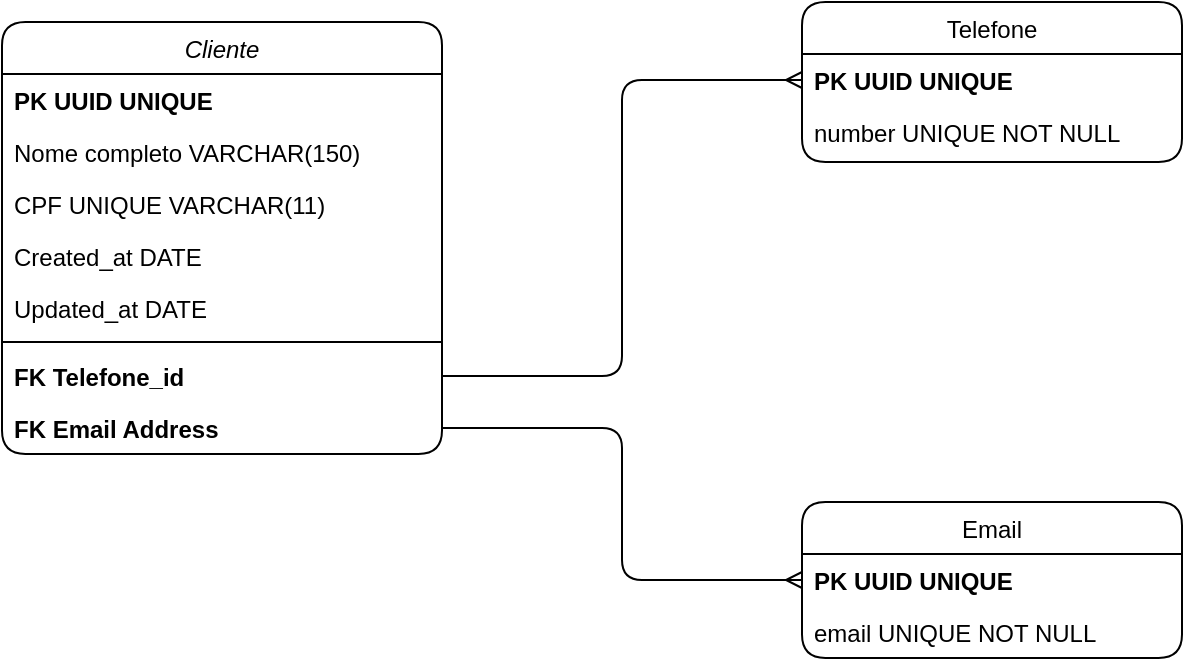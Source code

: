 <mxfile version="20.8.10" type="device"><diagram id="C5RBs43oDa-KdzZeNtuy" name="Page-1"><mxGraphModel dx="880" dy="531" grid="1" gridSize="10" guides="1" tooltips="1" connect="1" arrows="1" fold="1" page="1" pageScale="1" pageWidth="827" pageHeight="1169" math="0" shadow="0"><root><mxCell id="WIyWlLk6GJQsqaUBKTNV-0"/><mxCell id="WIyWlLk6GJQsqaUBKTNV-1" parent="WIyWlLk6GJQsqaUBKTNV-0"/><mxCell id="zkfFHV4jXpPFQw0GAbJ--0" value="Cliente" style="swimlane;fontStyle=2;align=center;verticalAlign=top;childLayout=stackLayout;horizontal=1;startSize=26;horizontalStack=0;resizeParent=1;resizeLast=0;collapsible=1;marginBottom=0;rounded=1;shadow=0;strokeWidth=1;" parent="WIyWlLk6GJQsqaUBKTNV-1" vertex="1"><mxGeometry x="200" y="120" width="220" height="216" as="geometry"><mxRectangle x="230" y="140" width="160" height="26" as="alternateBounds"/></mxGeometry></mxCell><mxCell id="zkfFHV4jXpPFQw0GAbJ--1" value="PK UUID UNIQUE " style="text;align=left;verticalAlign=top;spacingLeft=4;spacingRight=4;overflow=hidden;rotatable=0;points=[[0,0.5],[1,0.5]];portConstraint=eastwest;fontStyle=1;rounded=1;" parent="zkfFHV4jXpPFQw0GAbJ--0" vertex="1"><mxGeometry y="26" width="220" height="26" as="geometry"/></mxCell><mxCell id="zkfFHV4jXpPFQw0GAbJ--5" value="Nome completo VARCHAR(150)" style="text;align=left;verticalAlign=top;spacingLeft=4;spacingRight=4;overflow=hidden;rotatable=0;points=[[0,0.5],[1,0.5]];portConstraint=eastwest;rounded=1;" parent="zkfFHV4jXpPFQw0GAbJ--0" vertex="1"><mxGeometry y="52" width="220" height="26" as="geometry"/></mxCell><mxCell id="XigsyJ06TabZRxNkiP90-45" value="CPF UNIQUE VARCHAR(11)" style="text;align=left;verticalAlign=top;spacingLeft=4;spacingRight=4;overflow=hidden;rotatable=0;points=[[0,0.5],[1,0.5]];portConstraint=eastwest;rounded=1;" vertex="1" parent="zkfFHV4jXpPFQw0GAbJ--0"><mxGeometry y="78" width="220" height="26" as="geometry"/></mxCell><mxCell id="XigsyJ06TabZRxNkiP90-4" value="Created_at DATE" style="text;align=left;verticalAlign=top;spacingLeft=4;spacingRight=4;overflow=hidden;rotatable=0;points=[[0,0.5],[1,0.5]];portConstraint=eastwest;rounded=1;shadow=0;html=0;" vertex="1" parent="zkfFHV4jXpPFQw0GAbJ--0"><mxGeometry y="104" width="220" height="26" as="geometry"/></mxCell><mxCell id="XigsyJ06TabZRxNkiP90-5" value="Updated_at DATE" style="text;align=left;verticalAlign=top;spacingLeft=4;spacingRight=4;overflow=hidden;rotatable=0;points=[[0,0.5],[1,0.5]];portConstraint=eastwest;rounded=1;shadow=0;html=0;" vertex="1" parent="zkfFHV4jXpPFQw0GAbJ--0"><mxGeometry y="130" width="220" height="26" as="geometry"/></mxCell><mxCell id="zkfFHV4jXpPFQw0GAbJ--4" value="" style="line;html=1;strokeWidth=1;align=left;verticalAlign=middle;spacingTop=-1;spacingLeft=3;spacingRight=3;rotatable=0;labelPosition=right;points=[];portConstraint=eastwest;rounded=1;" parent="zkfFHV4jXpPFQw0GAbJ--0" vertex="1"><mxGeometry y="156" width="220" height="8" as="geometry"/></mxCell><mxCell id="zkfFHV4jXpPFQw0GAbJ--2" value="FK Telefone_id " style="text;align=left;verticalAlign=top;spacingLeft=4;spacingRight=4;overflow=hidden;rotatable=0;points=[[0,0.5],[1,0.5]];portConstraint=eastwest;rounded=1;shadow=0;html=0;fontStyle=1" parent="zkfFHV4jXpPFQw0GAbJ--0" vertex="1"><mxGeometry y="164" width="220" height="26" as="geometry"/></mxCell><mxCell id="zkfFHV4jXpPFQw0GAbJ--3" value="FK Email Address" style="text;align=left;verticalAlign=top;spacingLeft=4;spacingRight=4;overflow=hidden;rotatable=0;points=[[0,0.5],[1,0.5]];portConstraint=eastwest;rounded=1;shadow=0;html=0;fontStyle=1" parent="zkfFHV4jXpPFQw0GAbJ--0" vertex="1"><mxGeometry y="190" width="220" height="26" as="geometry"/></mxCell><mxCell id="zkfFHV4jXpPFQw0GAbJ--17" value="Telefone" style="swimlane;fontStyle=0;align=center;verticalAlign=top;childLayout=stackLayout;horizontal=1;startSize=26;horizontalStack=0;resizeParent=1;resizeLast=0;collapsible=1;marginBottom=0;rounded=1;shadow=0;strokeWidth=1;" parent="WIyWlLk6GJQsqaUBKTNV-1" vertex="1"><mxGeometry x="600" y="110" width="190" height="80" as="geometry"><mxRectangle x="550" y="140" width="160" height="26" as="alternateBounds"/></mxGeometry></mxCell><mxCell id="zkfFHV4jXpPFQw0GAbJ--18" value="PK UUID UNIQUE" style="text;align=left;verticalAlign=top;spacingLeft=4;spacingRight=4;overflow=hidden;rotatable=0;points=[[0,0.5],[1,0.5]];portConstraint=eastwest;fontStyle=1;rounded=1;" parent="zkfFHV4jXpPFQw0GAbJ--17" vertex="1"><mxGeometry y="26" width="190" height="26" as="geometry"/></mxCell><mxCell id="zkfFHV4jXpPFQw0GAbJ--19" value="number UNIQUE NOT NULL" style="text;align=left;verticalAlign=top;spacingLeft=4;spacingRight=4;overflow=hidden;rotatable=0;points=[[0,0.5],[1,0.5]];portConstraint=eastwest;rounded=1;shadow=0;html=0;" parent="zkfFHV4jXpPFQw0GAbJ--17" vertex="1"><mxGeometry y="52" width="190" height="26" as="geometry"/></mxCell><mxCell id="XigsyJ06TabZRxNkiP90-34" value="Email" style="swimlane;fontStyle=0;childLayout=stackLayout;horizontal=1;startSize=26;fillColor=none;horizontalStack=0;resizeParent=1;resizeParentMax=0;resizeLast=0;collapsible=1;marginBottom=0;rounded=1;" vertex="1" parent="WIyWlLk6GJQsqaUBKTNV-1"><mxGeometry x="600" y="360" width="190" height="78" as="geometry"/></mxCell><mxCell id="XigsyJ06TabZRxNkiP90-35" value="PK UUID UNIQUE" style="text;strokeColor=none;fillColor=none;align=left;verticalAlign=top;spacingLeft=4;spacingRight=4;overflow=hidden;rotatable=0;points=[[0,0.5],[1,0.5]];portConstraint=eastwest;rounded=1;fontStyle=1" vertex="1" parent="XigsyJ06TabZRxNkiP90-34"><mxGeometry y="26" width="190" height="26" as="geometry"/></mxCell><mxCell id="XigsyJ06TabZRxNkiP90-36" value="email UNIQUE NOT NULL" style="text;strokeColor=none;fillColor=none;align=left;verticalAlign=top;spacingLeft=4;spacingRight=4;overflow=hidden;rotatable=0;points=[[0,0.5],[1,0.5]];portConstraint=eastwest;rounded=1;" vertex="1" parent="XigsyJ06TabZRxNkiP90-34"><mxGeometry y="52" width="190" height="26" as="geometry"/></mxCell><mxCell id="XigsyJ06TabZRxNkiP90-43" style="edgeStyle=orthogonalEdgeStyle;rounded=1;orthogonalLoop=1;jettySize=auto;html=1;exitX=1;exitY=0.5;exitDx=0;exitDy=0;entryX=0;entryY=0.5;entryDx=0;entryDy=0;endArrow=ERmany;endFill=0;" edge="1" parent="WIyWlLk6GJQsqaUBKTNV-1" source="zkfFHV4jXpPFQw0GAbJ--2" target="zkfFHV4jXpPFQw0GAbJ--18"><mxGeometry relative="1" as="geometry"/></mxCell><mxCell id="XigsyJ06TabZRxNkiP90-44" style="edgeStyle=orthogonalEdgeStyle;rounded=1;orthogonalLoop=1;jettySize=auto;html=1;endArrow=ERmany;endFill=0;entryX=0;entryY=0.5;entryDx=0;entryDy=0;" edge="1" parent="WIyWlLk6GJQsqaUBKTNV-1" source="zkfFHV4jXpPFQw0GAbJ--3" target="XigsyJ06TabZRxNkiP90-35"><mxGeometry relative="1" as="geometry"><mxPoint x="470" y="297" as="targetPoint"/></mxGeometry></mxCell></root></mxGraphModel></diagram></mxfile>
